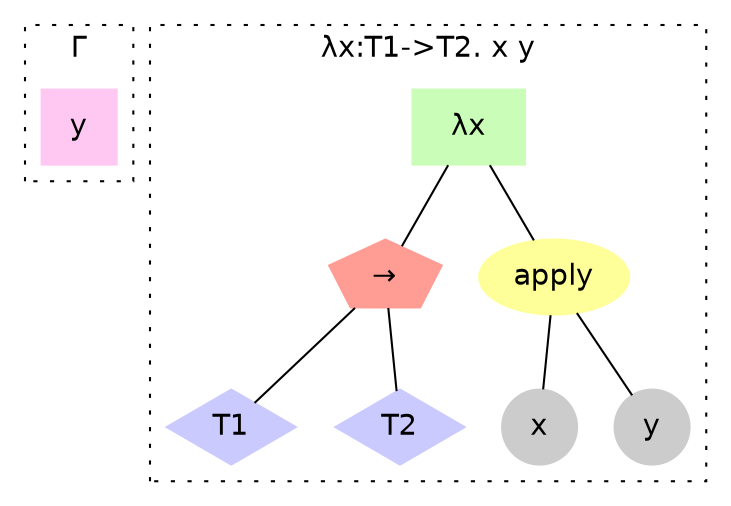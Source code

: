 digraph g {
graph[fontname="helvetica"];
node[fontname="helvetica"];
edge[fontname="helvetica"];
subgraph cluster_free {
graph[label="&Gamma;"];
graph[style="dotted"];
node_0[label="y",shape="square",color="#FFC8F2",style="filled"];
}
subgraph cluster_tree {
graph[label="&lambda;x:T1->T2. x y"];
graph[style="dotted"];
node_1[label="&lambda;x",shape="box",color="#CAFEB8",style="filled"];
node_2[label="&rarr;",shape="pentagon",color="#FF9C94",style="filled"];
node_3[label="T1",shape="diamond",color="#CACAFF",style="filled"];
node_2 -> node_3[dir="none"];
node_4[label="T2",shape="diamond",color="#CACAFF",style="filled"];
node_2 -> node_4[dir="none"];
node_1 -> node_2[dir="none"];
node_5[label="apply",shape="oval",color="#FFFF99",style="filled"];
node_6[label="x",shape="circle",color="#CCCCCC",style="filled"];
node_5 -> node_6[dir="none"];
node_7[label="y",shape="circle",color="#CCCCCC",style="filled"];
node_5 -> node_7[dir="none"];
node_1 -> node_5[dir="none"];
}
}
